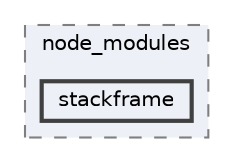 digraph "pkiclassroomrescheduler/src/main/frontend/node_modules/stackframe"
{
 // LATEX_PDF_SIZE
  bgcolor="transparent";
  edge [fontname=Helvetica,fontsize=10,labelfontname=Helvetica,labelfontsize=10];
  node [fontname=Helvetica,fontsize=10,shape=box,height=0.2,width=0.4];
  compound=true
  subgraph clusterdir_72953eda66ccb3a2722c28e1c3e6c23b {
    graph [ bgcolor="#edf0f7", pencolor="grey50", label="node_modules", fontname=Helvetica,fontsize=10 style="filled,dashed", URL="dir_72953eda66ccb3a2722c28e1c3e6c23b.html",tooltip=""]
  dir_bb1d61c47108c75d3ebdaf8f627f35bd [label="stackframe", fillcolor="#edf0f7", color="grey25", style="filled,bold", URL="dir_bb1d61c47108c75d3ebdaf8f627f35bd.html",tooltip=""];
  }
}
